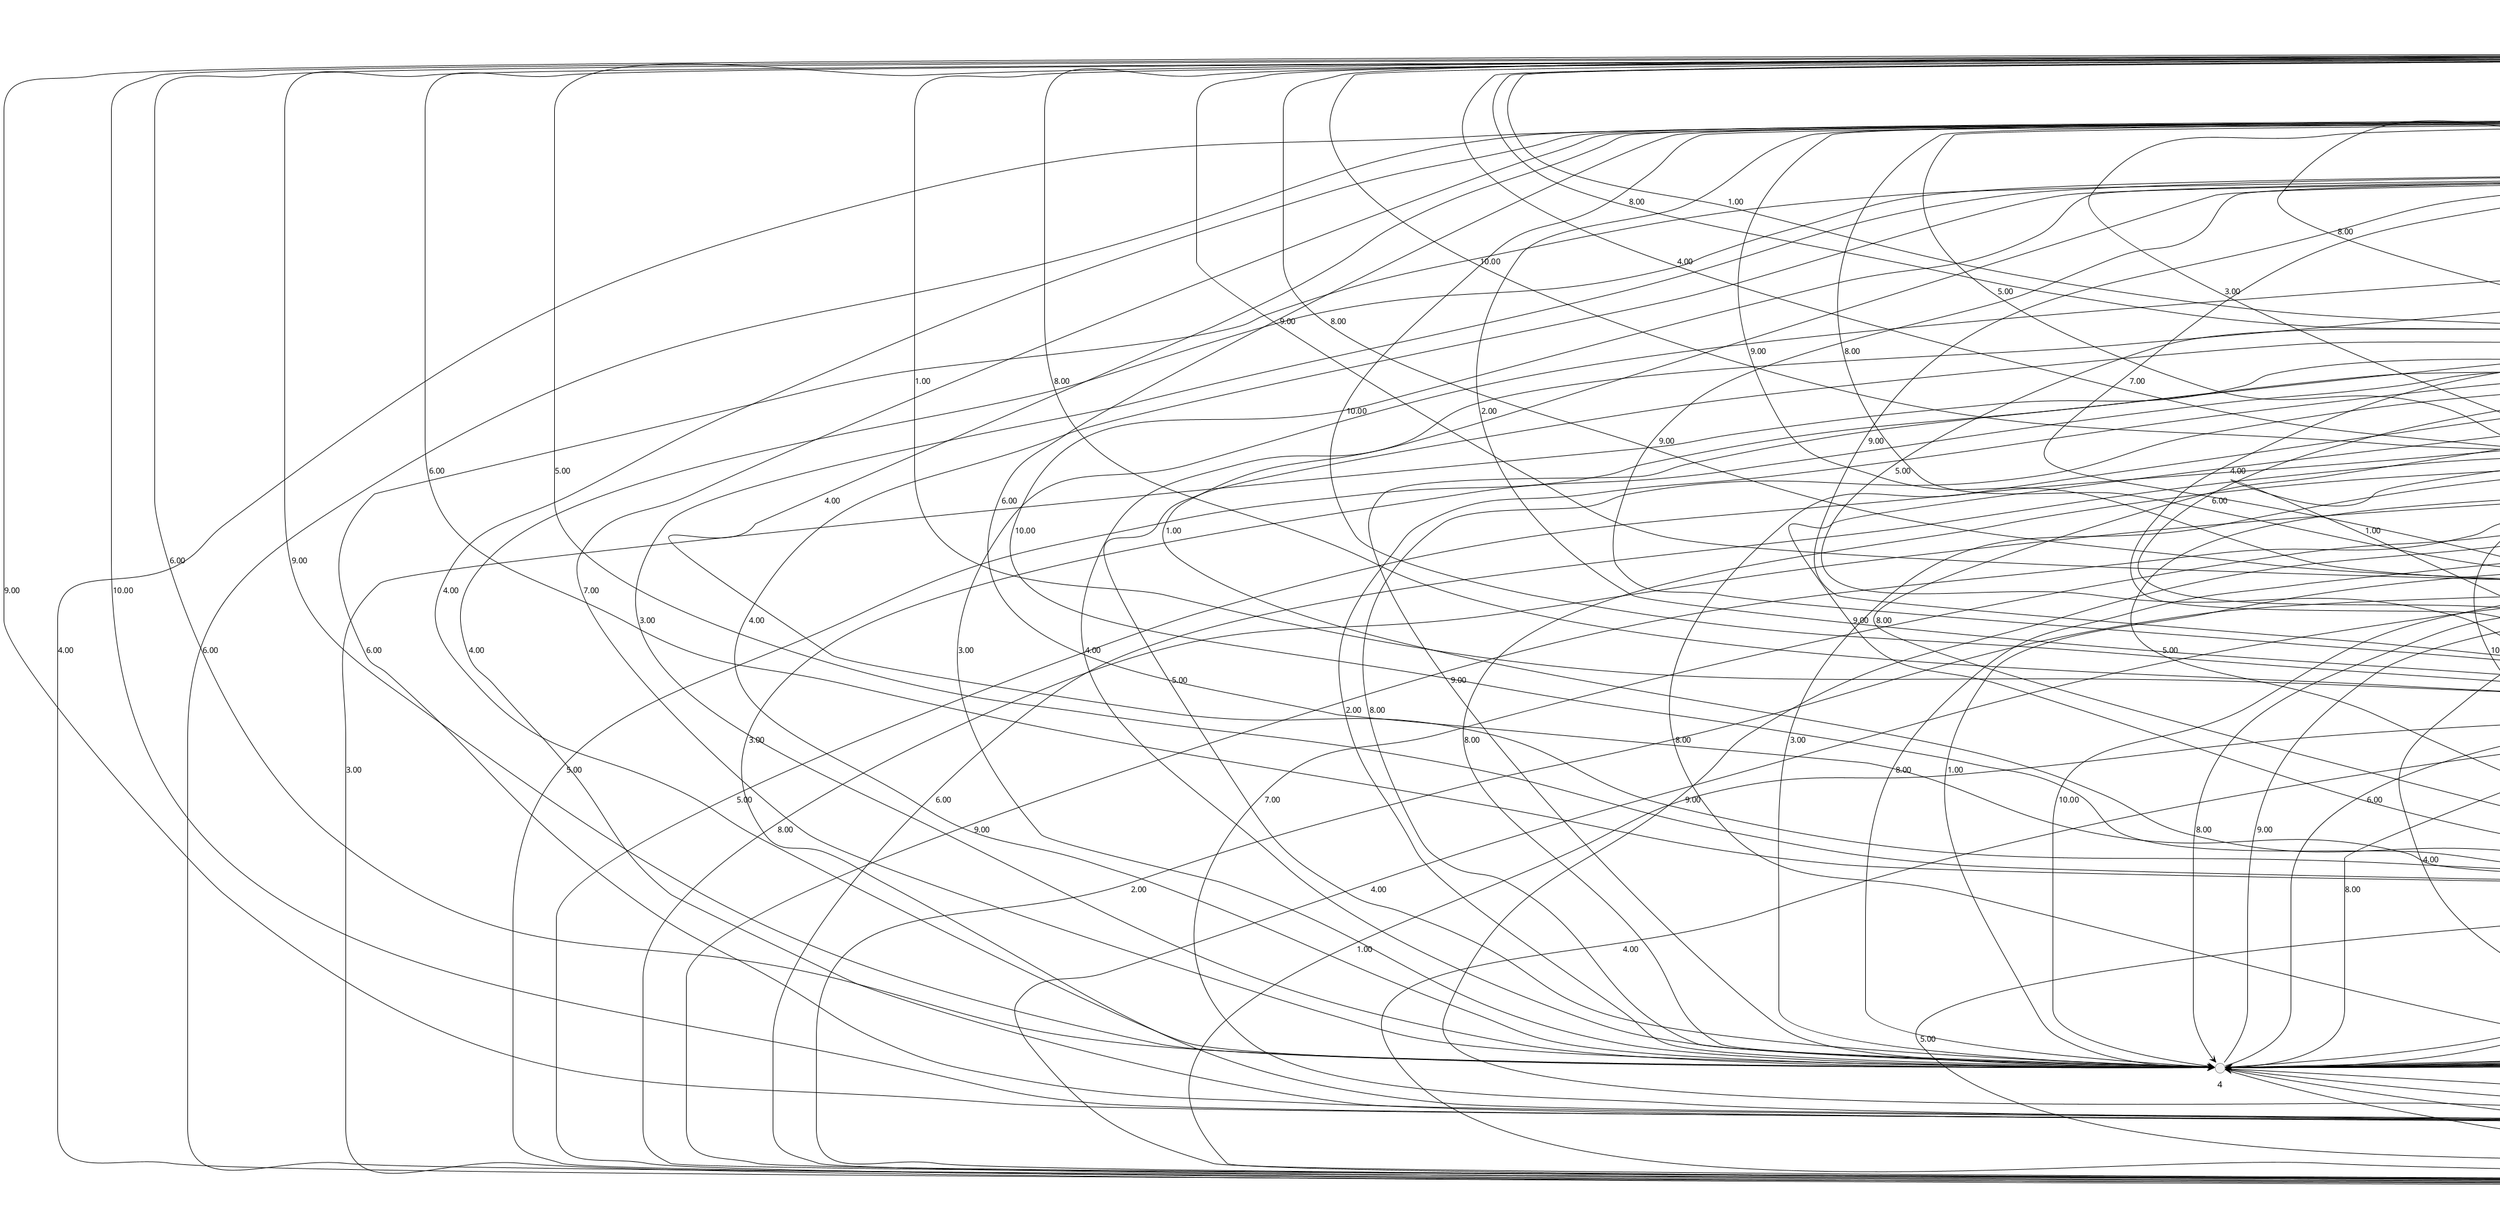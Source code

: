 @startuml
circle 0
circle 1
circle 2
circle 3
circle 4
circle 5
circle 6
circle 7
circle 8
circle 9
circle 10
circle 11
circle 12
circle 13
circle 14
circle 15
circle 16
circle 17
circle 18
circle 19
0 -[#black]-> 1 : 2.00
0 -[#black]-> 2 : 2.00
0 -[#black]-> 3 : 9.00
0 -[#black]-> 4 : 6.00
0 -[#black]-> 5 : 1.00
0 -[#black]-> 6 : 2.00
0 -[#black]-> 7 : 5.00
0 -[#black]-> 8 : 7.00
0 -[#black]-> 9 : 2.00
0 -[#black]-> 10 : 1.00
0 -[#black]-> 11 : 3.00
0 -[#black]-> 12 : 9.00
0 -[#black]-> 13 : 10.00
0 -[#black]-> 14 : 10.00
0 -[#black]-> 15 : 4.00
0 -[#black]-> 16 : 1.00
0 -[#black]-> 17 : 4.00
0 -[#black]-> 18 : 8.00
0 -[#black]-> 19 : 3.00
1 -[#black]-> 0 : 8.00
1 -[#black]-> 2 : 4.00
1 -[#black]-> 3 : 5.00
1 -[#black]-> 4 : 4.00
1 -[#black]-> 5 : 6.00
1 -[#black]-> 6 : 9.00
1 -[#black]-> 7 : 4.00
1 -[#black]-> 8 : 1.00
1 -[#black]-> 9 : 3.00
1 -[#black]-> 10 : 10.00
1 -[#black]-> 11 : 3.00
1 -[#black]-> 12 : 9.00
1 -[#black]-> 13 : 1.00
1 -[#black]-> 14 : 5.00
1 -[#black]-> 15 : 10.00
1 -[#black]-> 16 : 8.00
1 -[#black]-> 17 : 5.00
1 -[#black]-> 18 : 9.00
1 -[#black]-> 19 : 9.00
2 -[#black]-> 0 : 1.00
2 -[#black]-> 1 : 6.00
2 -[#black]-> 3 : 4.00
2 -[#black]-> 4 : 5.00
2 -[#black]-> 5 : 2.00
2 -[#black]-> 6 : 1.00
2 -[#black]-> 7 : 5.00
2 -[#black]-> 8 : 7.00
2 -[#black]-> 9 : 6.00
2 -[#black]-> 10 : 1.00
2 -[#black]-> 11 : 10.00
2 -[#black]-> 12 : 2.00
2 -[#black]-> 13 : 2.00
2 -[#black]-> 14 : 8.00
2 -[#black]-> 15 : 5.00
2 -[#black]-> 16 : 5.00
2 -[#black]-> 17 : 4.00
2 -[#black]-> 18 : 1.00
2 -[#black]-> 19 : 9.00
3 -[#black]-> 0 : 10.00
3 -[#black]-> 1 : 5.00
3 -[#black]-> 2 : 1.00
3 -[#black]-> 4 : 9.00
3 -[#black]-> 5 : 1.00
3 -[#black]-> 6 : 3.00
3 -[#black]-> 7 : 6.00
3 -[#black]-> 8 : 8.00
3 -[#black]-> 9 : 1.00
3 -[#black]-> 10 : 6.00
3 -[#black]-> 11 : 7.00
3 -[#black]-> 12 : 4.00
3 -[#black]-> 13 : 3.00
3 -[#black]-> 14 : 9.00
3 -[#black]-> 15 : 1.00
3 -[#black]-> 16 : 3.00
3 -[#black]-> 17 : 5.00
3 -[#black]-> 18 : 9.00
3 -[#black]-> 19 : 6.00
4 -[#black]-> 0 : 9.00
4 -[#black]-> 1 : 7.00
4 -[#black]-> 2 : 1.00
4 -[#black]-> 3 : 8.00
4 -[#black]-> 5 : 6.00
4 -[#black]-> 6 : 5.00
4 -[#black]-> 7 : 7.00
4 -[#black]-> 8 : 5.00
4 -[#black]-> 9 : 2.00
4 -[#black]-> 10 : 8.00
4 -[#black]-> 11 : 4.00
4 -[#black]-> 12 : 9.00
4 -[#black]-> 13 : 6.00
4 -[#black]-> 14 : 1.00
4 -[#black]-> 15 : 8.00
4 -[#black]-> 16 : 8.00
4 -[#black]-> 17 : 5.00
4 -[#black]-> 18 : 4.00
4 -[#black]-> 19 : 4.00
5 -[#black]-> 0 : 7.00
5 -[#black]-> 1 : 6.00
5 -[#black]-> 2 : 1.00
5 -[#black]-> 3 : 4.00
5 -[#black]-> 4 : 1.00
5 -[#black]-> 6 : 8.00
5 -[#black]-> 7 : 2.00
5 -[#black]-> 8 : 8.00
5 -[#black]-> 9 : 9.00
5 -[#black]-> 10 : 8.00
5 -[#black]-> 11 : 8.00
5 -[#black]-> 12 : 5.00
5 -[#black]-> 13 : 2.00
5 -[#black]-> 14 : 5.00
5 -[#black]-> 15 : 6.00
5 -[#black]-> 16 : 9.00
5 -[#black]-> 17 : 2.00
5 -[#black]-> 18 : 9.00
5 -[#black]-> 19 : 4.00
6 -[#black]-> 0 : 3.00
6 -[#black]-> 1 : 3.00
6 -[#black]-> 2 : 9.00
6 -[#black]-> 3 : 9.00
6 -[#black]-> 4 : 2.00
6 -[#black]-> 5 : 8.00
6 -[#black]-> 7 : 5.00
6 -[#black]-> 8 : 2.00
6 -[#black]-> 9 : 4.00
6 -[#black]-> 10 : 6.00
6 -[#black]-> 11 : 2.00
6 -[#black]-> 12 : 10.00
6 -[#black]-> 13 : 9.00
6 -[#black]-> 14 : 7.00
6 -[#black]-> 15 : 5.00
6 -[#black]-> 16 : 9.00
6 -[#black]-> 17 : 4.00
6 -[#black]-> 18 : 10.00
6 -[#black]-> 19 : 7.00
7 -[#black]-> 0 : 6.00
7 -[#black]-> 1 : 6.00
7 -[#black]-> 2 : 3.00
7 -[#black]-> 3 : 10.00
7 -[#black]-> 4 : 4.00
7 -[#black]-> 5 : 4.00
7 -[#black]-> 6 : 10.00
7 -[#black]-> 8 : 5.00
7 -[#black]-> 9 : 4.00
7 -[#black]-> 10 : 5.00
7 -[#black]-> 11 : 4.00
7 -[#black]-> 12 : 3.00
7 -[#black]-> 13 : 4.00
7 -[#black]-> 14 : 5.00
7 -[#black]-> 15 : 10.00
7 -[#black]-> 16 : 8.00
7 -[#black]-> 17 : 9.00
7 -[#black]-> 18 : 6.00
7 -[#black]-> 19 : 10.00
8 -[#black]-> 0 : 4.00
8 -[#black]-> 1 : 7.00
8 -[#black]-> 2 : 1.00
8 -[#black]-> 3 : 1.00
8 -[#black]-> 4 : 10.00
8 -[#black]-> 5 : 4.00
8 -[#black]-> 6 : 2.00
8 -[#black]-> 7 : 1.00
8 -[#black]-> 9 : 1.00
8 -[#black]-> 10 : 5.00
8 -[#black]-> 11 : 2.00
8 -[#black]-> 12 : 9.00
8 -[#black]-> 13 : 4.00
8 -[#black]-> 14 : 6.00
8 -[#black]-> 15 : 3.00
8 -[#black]-> 16 : 7.00
8 -[#black]-> 17 : 9.00
8 -[#black]-> 18 : 5.00
8 -[#black]-> 19 : 7.00
9 -[#black]-> 0 : 8.00
9 -[#black]-> 1 : 4.00
9 -[#black]-> 2 : 5.00
9 -[#black]-> 3 : 10.00
9 -[#black]-> 4 : 9.00
9 -[#black]-> 5 : 1.00
9 -[#black]-> 6 : 2.00
9 -[#black]-> 7 : 3.00
9 -[#black]-> 8 : 1.00
9 -[#black]-> 10 : 3.00
9 -[#black]-> 11 : 1.00
9 -[#black]-> 12 : 10.00
9 -[#black]-> 13 : 5.00
9 -[#black]-> 14 : 3.00
9 -[#black]-> 15 : 4.00
9 -[#black]-> 16 : 3.00
9 -[#black]-> 17 : 7.00
9 -[#black]-> 18 : 1.00
9 -[#black]-> 19 : 9.00
10 -[#black]-> 0 : 8.00
10 -[#black]-> 1 : 2.00
10 -[#black]-> 2 : 4.00
10 -[#black]-> 3 : 10.00
10 -[#black]-> 4 : 6.00
10 -[#black]-> 5 : 7.00
10 -[#black]-> 6 : 5.00
10 -[#black]-> 7 : 2.00
10 -[#black]-> 8 : 10.00
10 -[#black]-> 9 : 3.00
10 -[#black]-> 11 : 5.00
10 -[#black]-> 12 : 6.00
10 -[#black]-> 13 : 4.00
10 -[#black]-> 14 : 4.00
10 -[#black]-> 15 : 9.00
10 -[#black]-> 16 : 6.00
10 -[#black]-> 17 : 3.00
10 -[#black]-> 18 : 5.00
10 -[#black]-> 19 : 9.00
11 -[#black]-> 0 : 10.00
11 -[#black]-> 1 : 2.00
11 -[#black]-> 2 : 6.00
11 -[#black]-> 3 : 9.00
11 -[#black]-> 4 : 6.00
11 -[#black]-> 5 : 7.00
11 -[#black]-> 6 : 2.00
11 -[#black]-> 7 : 7.00
11 -[#black]-> 8 : 8.00
11 -[#black]-> 9 : 7.00
11 -[#black]-> 10 : 5.00
11 -[#black]-> 12 : 6.00
11 -[#black]-> 13 : 10.00
11 -[#black]-> 14 : 1.00
11 -[#black]-> 15 : 5.00
11 -[#black]-> 16 : 4.00
11 -[#black]-> 17 : 4.00
11 -[#black]-> 18 : 6.00
11 -[#black]-> 19 : 6.00
12 -[#black]-> 0 : 8.00
12 -[#black]-> 1 : 8.00
12 -[#black]-> 2 : 4.00
12 -[#black]-> 3 : 3.00
12 -[#black]-> 4 : 8.00
12 -[#black]-> 5 : 10.00
12 -[#black]-> 6 : 6.00
12 -[#black]-> 7 : 3.00
12 -[#black]-> 8 : 1.00
12 -[#black]-> 9 : 3.00
12 -[#black]-> 10 : 2.00
12 -[#black]-> 11 : 2.00
12 -[#black]-> 13 : 3.00
12 -[#black]-> 14 : 2.00
12 -[#black]-> 15 : 10.00
12 -[#black]-> 16 : 4.00
12 -[#black]-> 17 : 8.00
12 -[#black]-> 18 : 4.00
12 -[#black]-> 19 : 9.00
13 -[#black]-> 0 : 3.00
13 -[#black]-> 1 : 10.00
13 -[#black]-> 2 : 3.00
13 -[#black]-> 3 : 9.00
13 -[#black]-> 4 : 10.00
13 -[#black]-> 5 : 3.00
13 -[#black]-> 6 : 9.00
13 -[#black]-> 7 : 8.00
13 -[#black]-> 8 : 5.00
13 -[#black]-> 9 : 10.00
13 -[#black]-> 10 : 8.00
13 -[#black]-> 11 : 6.00
13 -[#black]-> 12 : 9.00
13 -[#black]-> 14 : 5.00
13 -[#black]-> 15 : 8.00
13 -[#black]-> 16 : 8.00
13 -[#black]-> 17 : 3.00
13 -[#black]-> 18 : 1.00
13 -[#black]-> 19 : 8.00
14 -[#black]-> 0 : 4.00
14 -[#black]-> 1 : 3.00
14 -[#black]-> 2 : 9.00
14 -[#black]-> 3 : 7.00
14 -[#black]-> 4 : 8.00
14 -[#black]-> 5 : 4.00
14 -[#black]-> 6 : 5.00
14 -[#black]-> 7 : 10.00
14 -[#black]-> 8 : 2.00
14 -[#black]-> 9 : 6.00
14 -[#black]-> 10 : 7.00
14 -[#black]-> 11 : 9.00
14 -[#black]-> 12 : 1.00
14 -[#black]-> 13 : 8.00
14 -[#black]-> 15 : 9.00
14 -[#black]-> 16 : 6.00
14 -[#black]-> 17 : 3.00
14 -[#black]-> 18 : 7.00
14 -[#black]-> 19 : 6.00
15 -[#black]-> 0 : 9.00
15 -[#black]-> 1 : 1.00
15 -[#black]-> 2 : 6.00
15 -[#black]-> 3 : 9.00
15 -[#black]-> 4 : 3.00
15 -[#black]-> 5 : 7.00
15 -[#black]-> 6 : 2.00
15 -[#black]-> 7 : 5.00
15 -[#black]-> 8 : 3.00
15 -[#black]-> 9 : 9.00
15 -[#black]-> 10 : 3.00
15 -[#black]-> 11 : 9.00
15 -[#black]-> 12 : 7.00
15 -[#black]-> 13 : 6.00
15 -[#black]-> 14 : 6.00
15 -[#black]-> 16 : 4.00
15 -[#black]-> 17 : 8.00
15 -[#black]-> 18 : 3.00
15 -[#black]-> 19 : 6.00
16 -[#black]-> 0 : 8.00
16 -[#black]-> 1 : 6.00
16 -[#black]-> 2 : 3.00
16 -[#black]-> 3 : 8.00
16 -[#black]-> 4 : 2.00
16 -[#black]-> 5 : 1.00
16 -[#black]-> 6 : 2.00
16 -[#black]-> 7 : 9.00
16 -[#black]-> 8 : 9.00
16 -[#black]-> 9 : 7.00
16 -[#black]-> 10 : 1.00
16 -[#black]-> 11 : 10.00
16 -[#black]-> 12 : 6.00
16 -[#black]-> 13 : 4.00
16 -[#black]-> 14 : 6.00
16 -[#black]-> 15 : 3.00
16 -[#black]-> 17 : 8.00
16 -[#black]-> 18 : 6.00
16 -[#black]-> 19 : 1.00
17 -[#black]-> 0 : 5.00
17 -[#black]-> 1 : 3.00
17 -[#black]-> 2 : 6.00
17 -[#black]-> 3 : 5.00
17 -[#black]-> 4 : 9.00
17 -[#black]-> 5 : 5.00
17 -[#black]-> 6 : 10.00
17 -[#black]-> 7 : 8.00
17 -[#black]-> 8 : 10.00
17 -[#black]-> 9 : 7.00
17 -[#black]-> 10 : 6.00
17 -[#black]-> 11 : 1.00
17 -[#black]-> 12 : 2.00
17 -[#black]-> 13 : 4.00
17 -[#black]-> 14 : 1.00
17 -[#black]-> 15 : 6.00
17 -[#black]-> 16 : 3.00
17 -[#black]-> 18 : 10.00
17 -[#black]-> 19 : 2.00
18 -[#black]-> 0 : 1.00
18 -[#black]-> 1 : 3.00
18 -[#black]-> 2 : 7.00
18 -[#black]-> 3 : 1.00
18 -[#black]-> 4 : 3.00
18 -[#black]-> 5 : 8.00
18 -[#black]-> 6 : 3.00
18 -[#black]-> 7 : 7.00
18 -[#black]-> 8 : 2.00
18 -[#black]-> 9 : 9.00
18 -[#black]-> 10 : 4.00
18 -[#black]-> 11 : 2.00
18 -[#black]-> 12 : 9.00
18 -[#black]-> 13 : 6.00
18 -[#black]-> 14 : 4.00
18 -[#black]-> 15 : 5.00
18 -[#black]-> 16 : 7.00
18 -[#black]-> 17 : 4.00
18 -[#black]-> 19 : 2.00
19 -[#black]-> 0 : 6.00
19 -[#black]-> 1 : 5.00
19 -[#black]-> 2 : 10.00
19 -[#black]-> 3 : 4.00
19 -[#black]-> 4 : 3.00
19 -[#black]-> 5 : 2.00
19 -[#black]-> 6 : 10.00
19 -[#black]-> 7 : 1.00
19 -[#black]-> 8 : 9.00
19 -[#black]-> 9 : 9.00
19 -[#black]-> 10 : 9.00
19 -[#black]-> 11 : 5.00
19 -[#black]-> 12 : 7.00
19 -[#black]-> 13 : 3.00
19 -[#black]-> 14 : 10.00
19 -[#black]-> 15 : 8.00
19 -[#black]-> 16 : 4.00
19 -[#black]-> 17 : 1.00
19 -[#black]-> 18 : 1.00
@enduml
